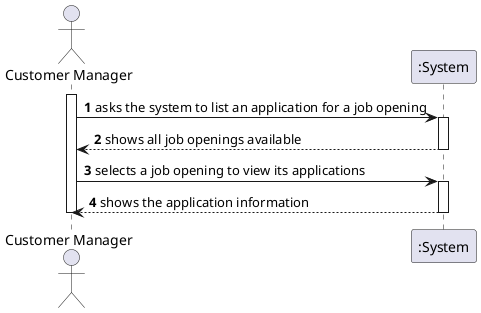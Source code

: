 @startuml US1005_SSD

autonumber

actor CM as "Customer Manager"

activate CM

CM -> ":System" : asks the system to list an application for a job opening
activate ":System"

":System" --> CM : shows all job openings available
deactivate ":System"

CM -> ":System" : selects a job opening to view its applications
activate ":System"

":System" --> CM : shows the application information
deactivate ":System"

deactivate CM

@enduml
